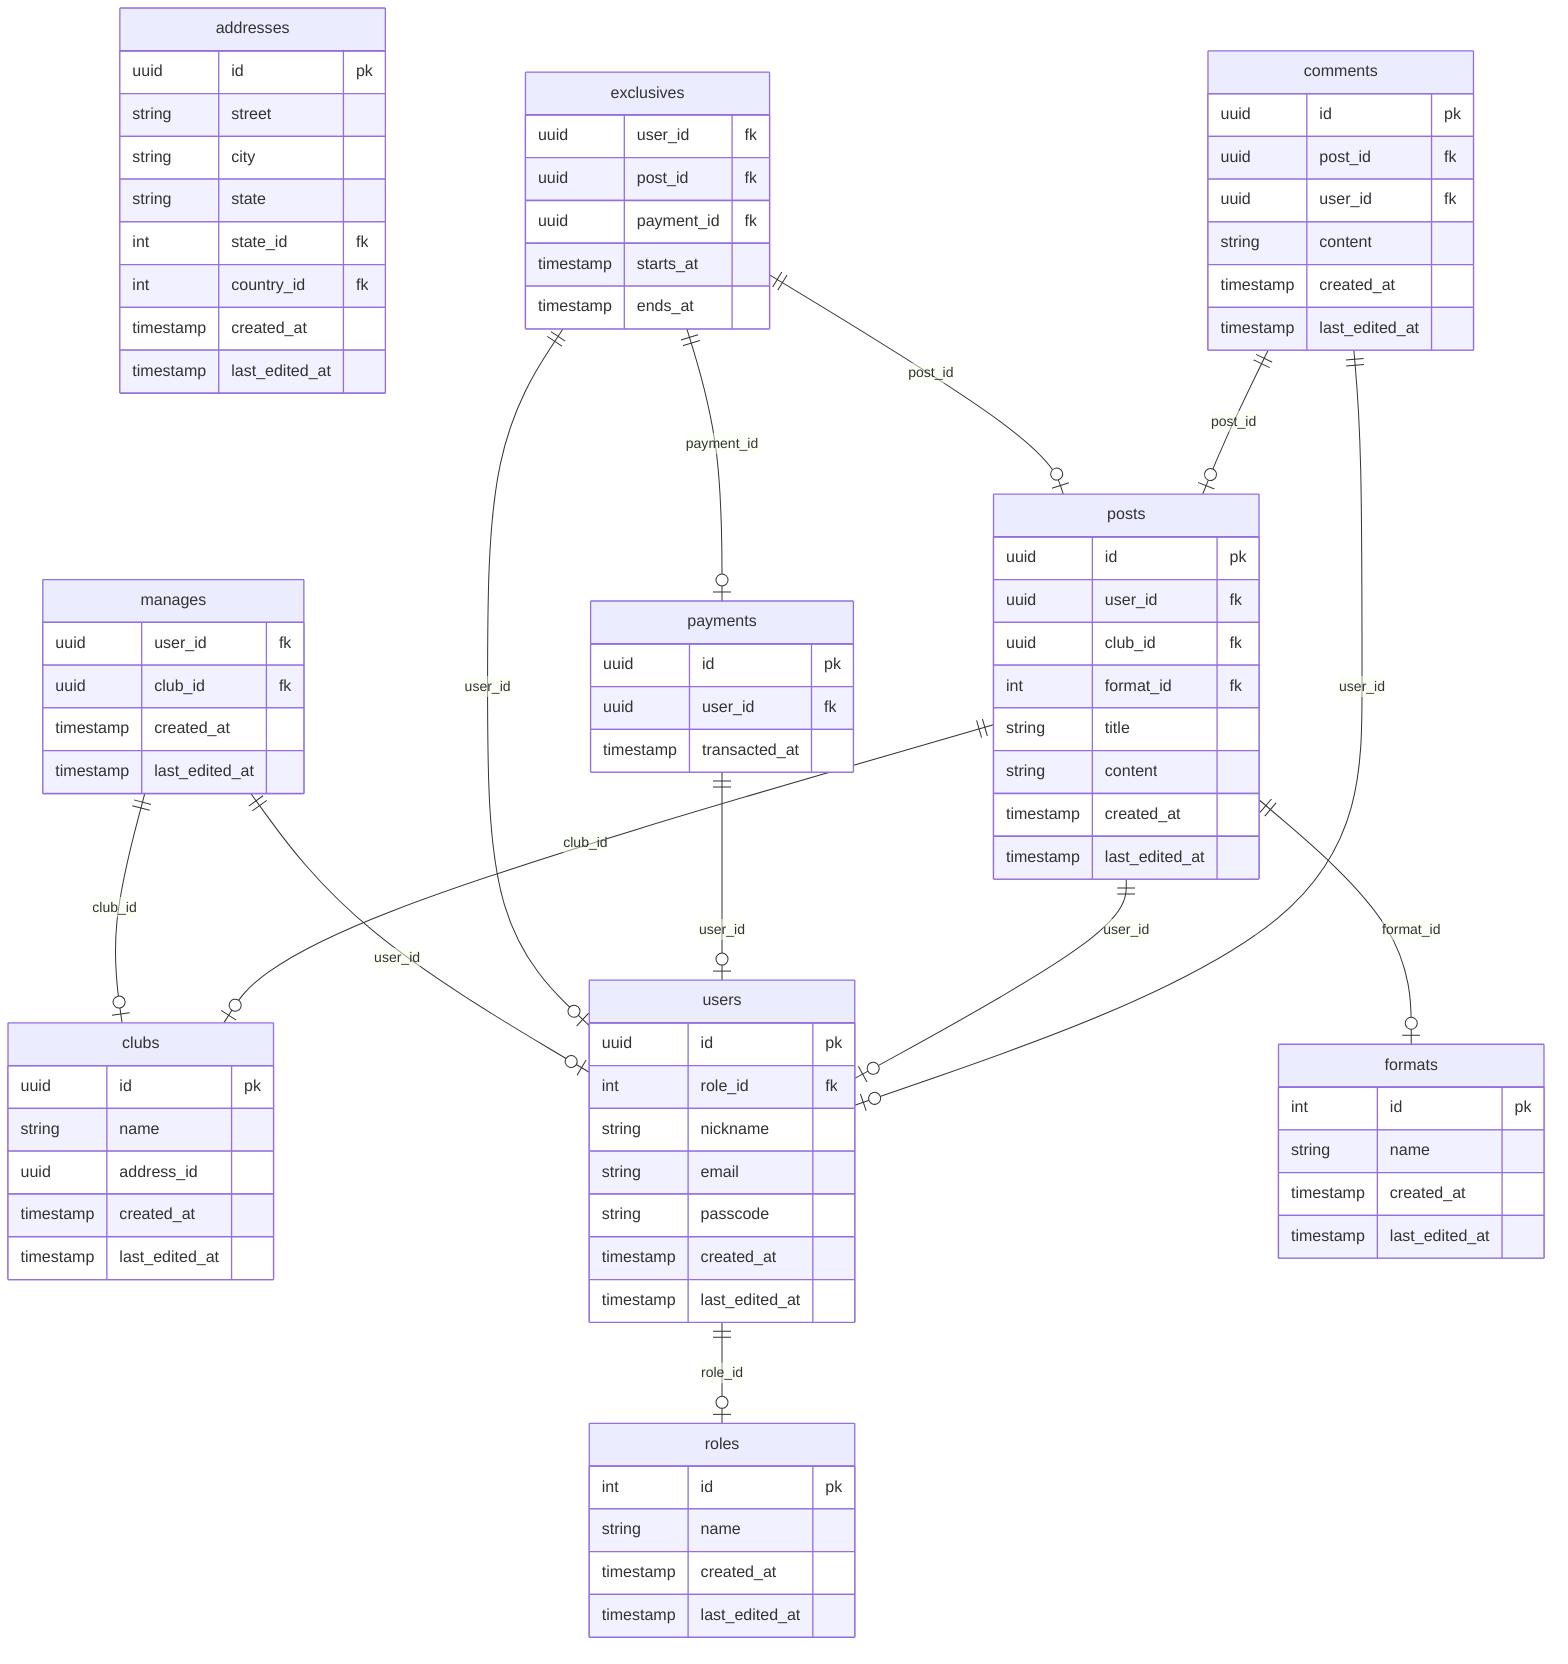 erDiagram

    addresses {
    uuid id pk
    string street
    string city
    string state
    int state_id fk
    int country_id fk
    timestamp created_at
    timestamp last_edited_at }

    clubs {
    uuid id pk
    string name
    uuid address_id
    timestamp created_at
    timestamp last_edited_at }

    users ||--o| roles : role_id
    users {
    uuid id pk
    int role_id fk
    string nickname
    string email
    string passcode
    timestamp created_at
    timestamp last_edited_at }

    manages ||--o| users : user_id
    manages ||--o| clubs : club_id
    manages {
    uuid user_id fk
    uuid club_id fk
    timestamp created_at
    timestamp last_edited_at }

    exclusives ||--o| users : user_id
    exclusives ||--o| posts : post_id
    exclusives ||--o| payments : payment_id
    exclusives {
    uuid user_id fk
    uuid post_id fk
    uuid payment_id fk
    timestamp starts_at
    timestamp ends_at }

    payments ||--o| users : user_id
    payments {
    uuid id pk
    uuid user_id fk
    timestamp transacted_at }

    roles {
    int id pk
    string name
    timestamp created_at
    timestamp last_edited_at }

    formats {
    int id pk
    string name
    timestamp created_at
    timestamp last_edited_at }

    posts ||--o| users : user_id
    posts ||--o| clubs : club_id
    posts ||--o| formats : format_id
    posts {
    uuid id pk
    uuid user_id fk
    uuid club_id fk
    int format_id fk
    string title
    string content
    timestamp created_at
    timestamp last_edited_at }

    comments ||--o| posts : post_id
    comments ||--o| users : user_id
    comments {
    uuid id pk
    uuid post_id fk
    uuid user_id fk
    string content
    timestamp created_at
    timestamp last_edited_at }
